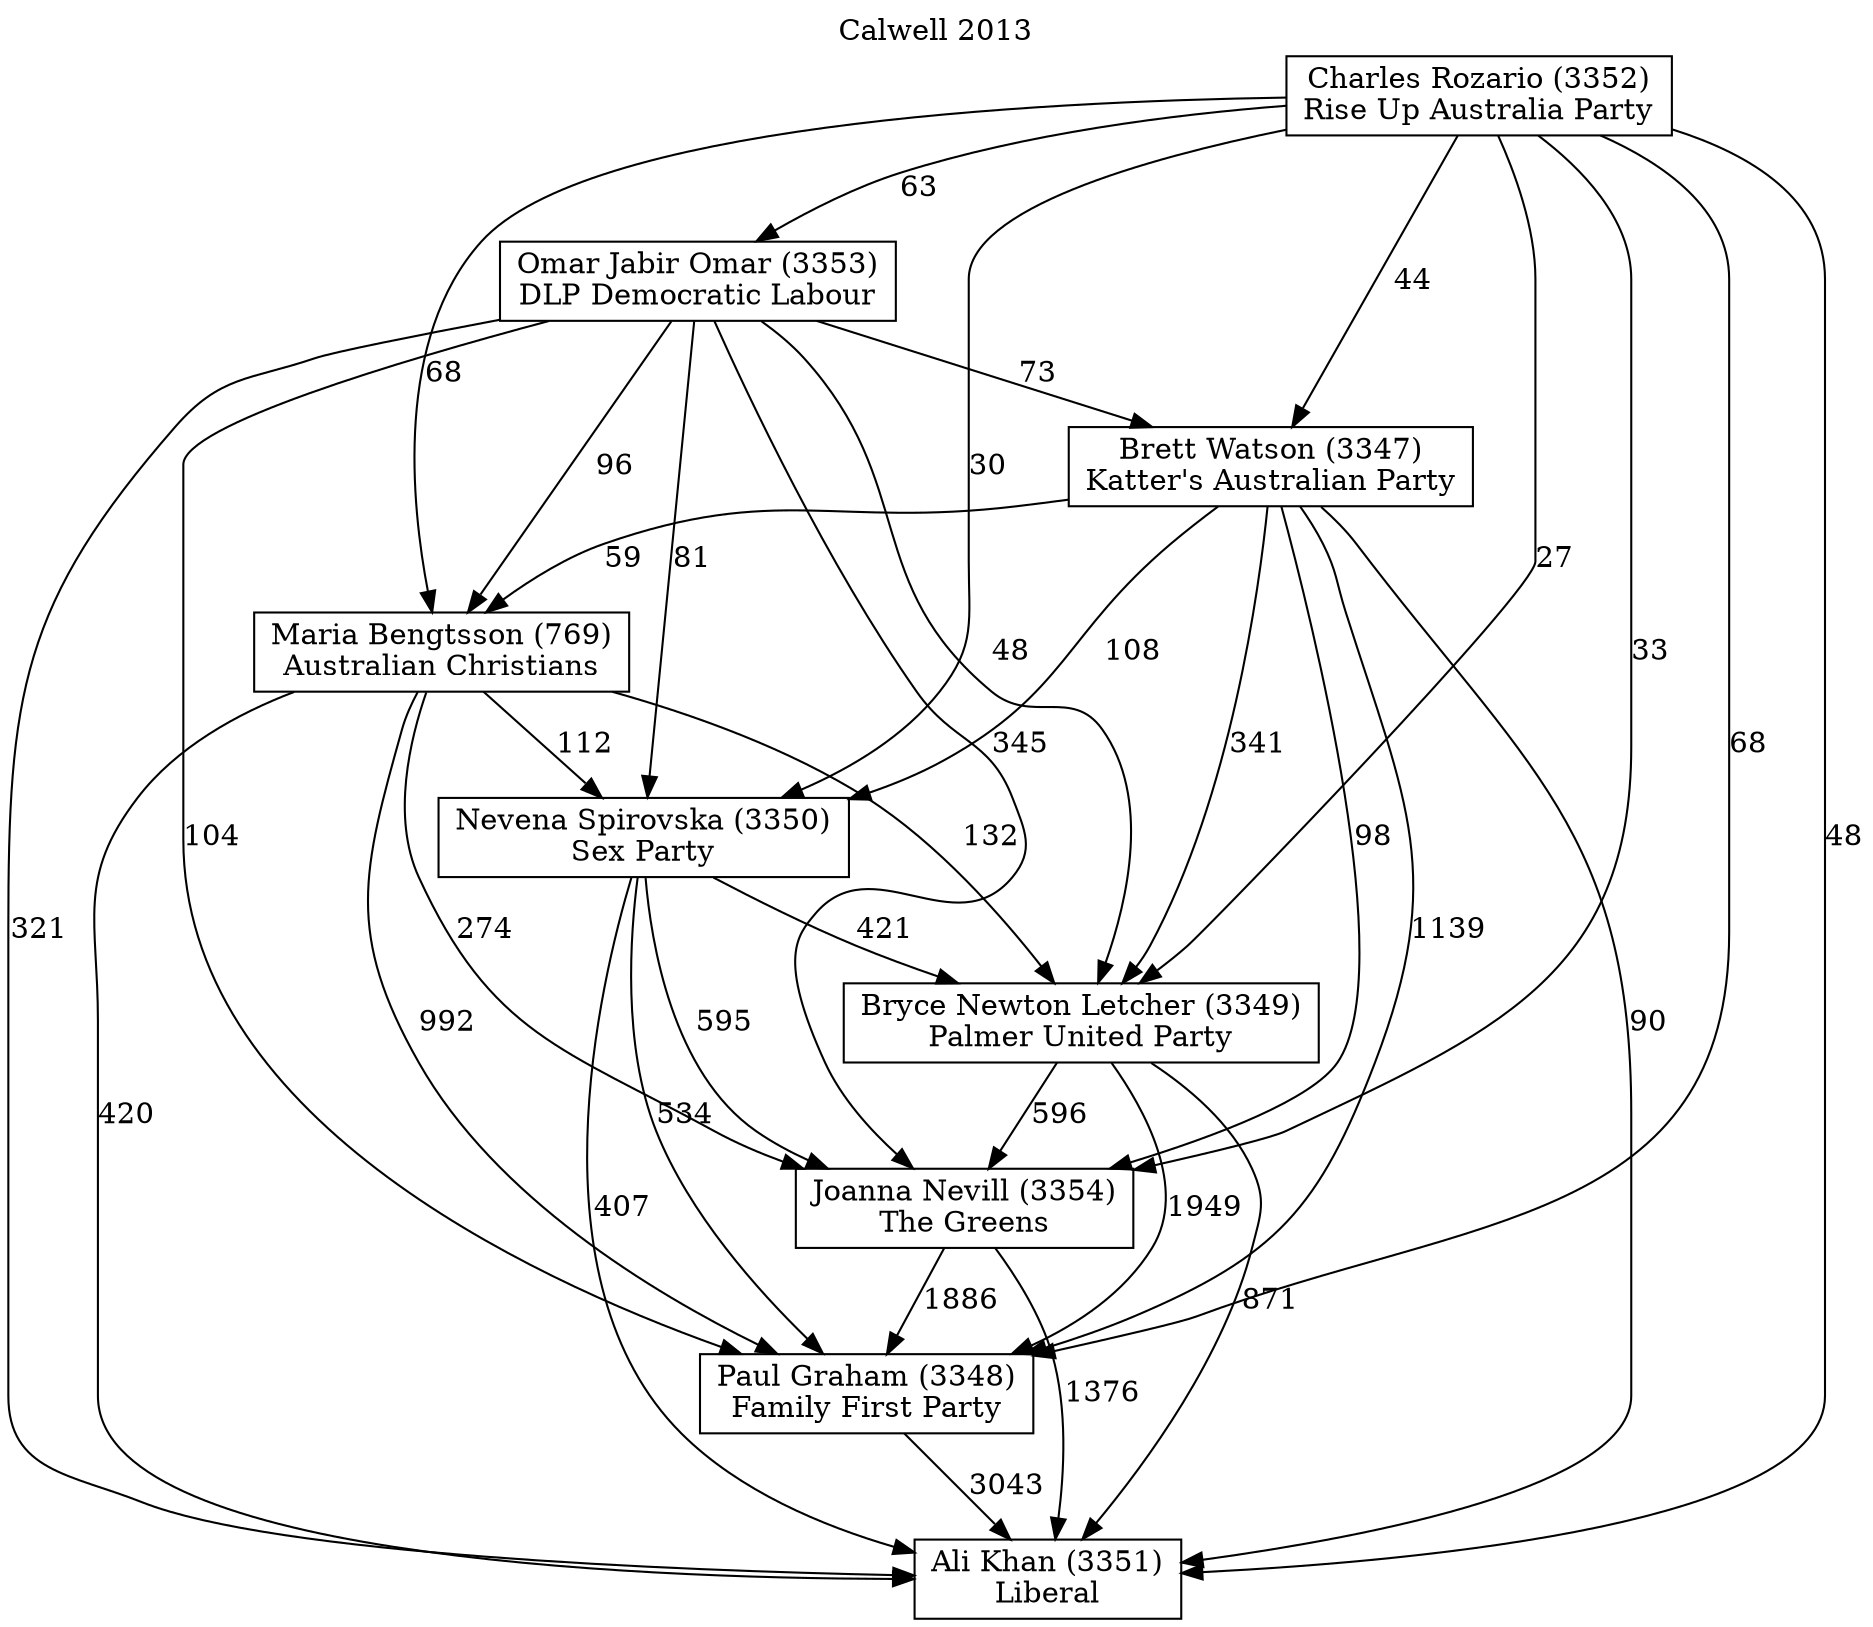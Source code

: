 // House preference flow
digraph "Ali Khan (3351)_Calwell_2013" {
	graph [label="Calwell 2013" labelloc=t mclimit=10]
	node [shape=box]
	"Ali Khan (3351)" [label="Ali Khan (3351)
Liberal"]
	"Paul Graham (3348)" [label="Paul Graham (3348)
Family First Party"]
	"Joanna Nevill (3354)" [label="Joanna Nevill (3354)
The Greens"]
	"Bryce Newton Letcher (3349)" [label="Bryce Newton Letcher (3349)
Palmer United Party"]
	"Nevena Spirovska (3350)" [label="Nevena Spirovska (3350)
Sex Party"]
	"Maria Bengtsson (769)" [label="Maria Bengtsson (769)
Australian Christians"]
	"Brett Watson (3347)" [label="Brett Watson (3347)
Katter's Australian Party"]
	"Omar Jabir Omar (3353)" [label="Omar Jabir Omar (3353)
DLP Democratic Labour"]
	"Charles Rozario (3352)" [label="Charles Rozario (3352)
Rise Up Australia Party"]
	"Paul Graham (3348)" -> "Ali Khan (3351)" [label=3043]
	"Joanna Nevill (3354)" -> "Paul Graham (3348)" [label=1886]
	"Bryce Newton Letcher (3349)" -> "Joanna Nevill (3354)" [label=596]
	"Nevena Spirovska (3350)" -> "Bryce Newton Letcher (3349)" [label=421]
	"Maria Bengtsson (769)" -> "Nevena Spirovska (3350)" [label=112]
	"Brett Watson (3347)" -> "Maria Bengtsson (769)" [label=59]
	"Omar Jabir Omar (3353)" -> "Brett Watson (3347)" [label=73]
	"Charles Rozario (3352)" -> "Omar Jabir Omar (3353)" [label=63]
	"Joanna Nevill (3354)" -> "Ali Khan (3351)" [label=1376]
	"Bryce Newton Letcher (3349)" -> "Ali Khan (3351)" [label=871]
	"Nevena Spirovska (3350)" -> "Ali Khan (3351)" [label=407]
	"Maria Bengtsson (769)" -> "Ali Khan (3351)" [label=420]
	"Brett Watson (3347)" -> "Ali Khan (3351)" [label=90]
	"Omar Jabir Omar (3353)" -> "Ali Khan (3351)" [label=321]
	"Charles Rozario (3352)" -> "Ali Khan (3351)" [label=48]
	"Charles Rozario (3352)" -> "Brett Watson (3347)" [label=44]
	"Omar Jabir Omar (3353)" -> "Maria Bengtsson (769)" [label=96]
	"Charles Rozario (3352)" -> "Maria Bengtsson (769)" [label=68]
	"Brett Watson (3347)" -> "Nevena Spirovska (3350)" [label=108]
	"Omar Jabir Omar (3353)" -> "Nevena Spirovska (3350)" [label=81]
	"Charles Rozario (3352)" -> "Nevena Spirovska (3350)" [label=30]
	"Maria Bengtsson (769)" -> "Bryce Newton Letcher (3349)" [label=132]
	"Brett Watson (3347)" -> "Bryce Newton Letcher (3349)" [label=341]
	"Omar Jabir Omar (3353)" -> "Bryce Newton Letcher (3349)" [label=48]
	"Charles Rozario (3352)" -> "Bryce Newton Letcher (3349)" [label=27]
	"Nevena Spirovska (3350)" -> "Joanna Nevill (3354)" [label=595]
	"Maria Bengtsson (769)" -> "Joanna Nevill (3354)" [label=274]
	"Brett Watson (3347)" -> "Joanna Nevill (3354)" [label=98]
	"Omar Jabir Omar (3353)" -> "Joanna Nevill (3354)" [label=345]
	"Charles Rozario (3352)" -> "Joanna Nevill (3354)" [label=33]
	"Bryce Newton Letcher (3349)" -> "Paul Graham (3348)" [label=1949]
	"Nevena Spirovska (3350)" -> "Paul Graham (3348)" [label=534]
	"Maria Bengtsson (769)" -> "Paul Graham (3348)" [label=992]
	"Brett Watson (3347)" -> "Paul Graham (3348)" [label=1139]
	"Omar Jabir Omar (3353)" -> "Paul Graham (3348)" [label=104]
	"Charles Rozario (3352)" -> "Paul Graham (3348)" [label=68]
}

